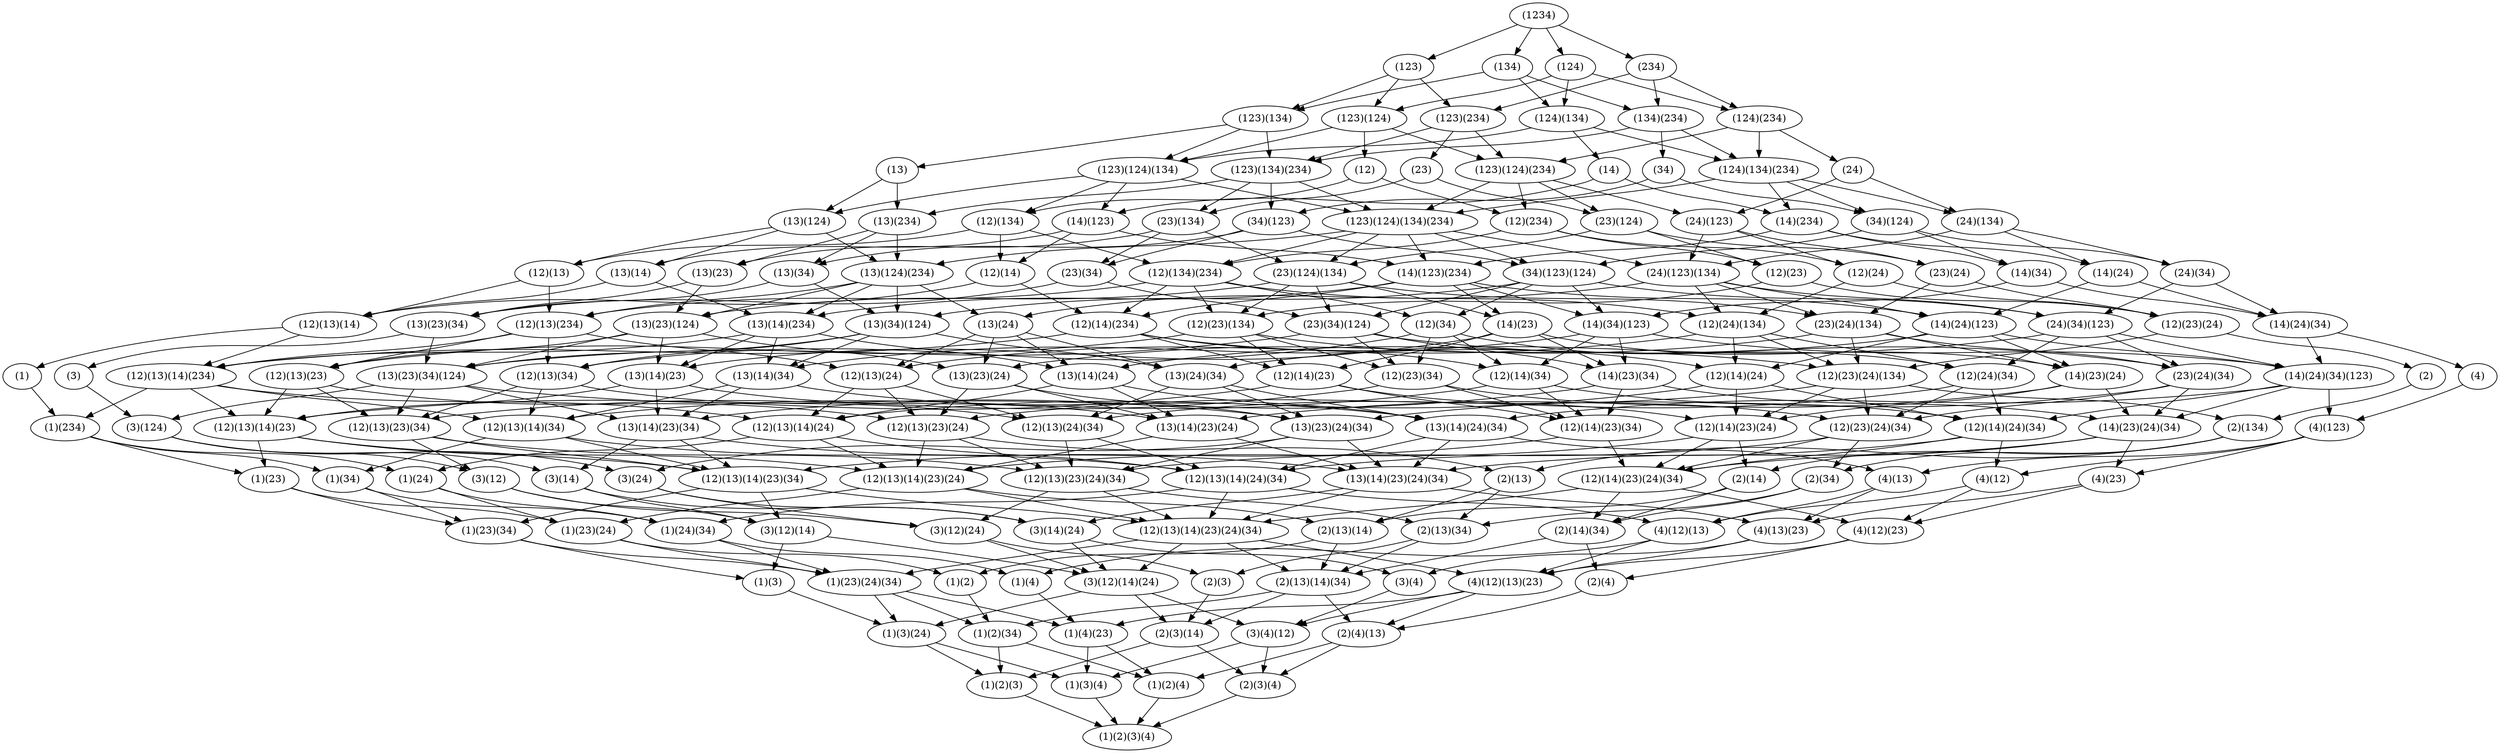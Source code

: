 digraph {
	0 [label="(1)"]
	1 [label="(2)"]
	2 [label="(3)"]
	3 [label="(4)"]
	4 [label="(12)"]
	5 [label="(13)"]
	6 [label="(14)"]
	7 [label="(23)"]
	8 [label="(24)"]
	9 [label="(34)"]
	10 [label="(123)"]
	11 [label="(124)"]
	12 [label="(134)"]
	13 [label="(234)"]
	14 [label="(1234)"]
	15 [label="(1)(2)"]
	16 [label="(1)(3)"]
	17 [label="(1)(4)"]
	18 [label="(1)(23)"]
	19 [label="(1)(24)"]
	20 [label="(1)(34)"]
	21 [label="(1)(234)"]
	22 [label="(2)(3)"]
	23 [label="(2)(4)"]
	24 [label="(2)(13)"]
	25 [label="(2)(14)"]
	26 [label="(2)(34)"]
	27 [label="(2)(134)"]
	28 [label="(3)(4)"]
	29 [label="(3)(12)"]
	30 [label="(3)(14)"]
	31 [label="(3)(24)"]
	32 [label="(3)(124)"]
	33 [label="(4)(12)"]
	34 [label="(4)(13)"]
	35 [label="(4)(23)"]
	36 [label="(4)(123)"]
	37 [label="(12)(13)"]
	38 [label="(12)(14)"]
	39 [label="(12)(23)"]
	40 [label="(12)(24)"]
	41 [label="(12)(34)"]
	42 [label="(12)(134)"]
	43 [label="(12)(234)"]
	44 [label="(13)(14)"]
	45 [label="(13)(23)"]
	46 [label="(13)(24)"]
	47 [label="(13)(34)"]
	48 [label="(13)(124)"]
	49 [label="(13)(234)"]
	50 [label="(14)(23)"]
	51 [label="(14)(24)"]
	52 [label="(14)(34)"]
	53 [label="(14)(123)"]
	54 [label="(14)(234)"]
	55 [label="(23)(24)"]
	56 [label="(23)(34)"]
	57 [label="(23)(124)"]
	58 [label="(23)(134)"]
	59 [label="(24)(34)"]
	60 [label="(24)(123)"]
	61 [label="(24)(134)"]
	62 [label="(34)(123)"]
	63 [label="(34)(124)"]
	64 [label="(123)(124)"]
	65 [label="(123)(134)"]
	66 [label="(123)(234)"]
	67 [label="(124)(134)"]
	68 [label="(124)(234)"]
	69 [label="(134)(234)"]
	70 [label="(1)(2)(3)"]
	71 [label="(1)(2)(4)"]
	72 [label="(1)(2)(34)"]
	73 [label="(1)(3)(4)"]
	74 [label="(1)(3)(24)"]
	75 [label="(1)(4)(23)"]
	76 [label="(1)(23)(24)"]
	77 [label="(1)(23)(34)"]
	78 [label="(1)(24)(34)"]
	79 [label="(2)(3)(4)"]
	80 [label="(2)(3)(14)"]
	81 [label="(2)(4)(13)"]
	82 [label="(2)(13)(14)"]
	83 [label="(2)(13)(34)"]
	84 [label="(2)(14)(34)"]
	85 [label="(3)(4)(12)"]
	86 [label="(3)(12)(14)"]
	87 [label="(3)(12)(24)"]
	88 [label="(3)(14)(24)"]
	89 [label="(4)(12)(13)"]
	90 [label="(4)(12)(23)"]
	91 [label="(4)(13)(23)"]
	92 [label="(12)(13)(14)"]
	93 [label="(12)(13)(23)"]
	94 [label="(12)(13)(24)"]
	95 [label="(12)(13)(34)"]
	96 [label="(12)(13)(234)"]
	97 [label="(12)(14)(23)"]
	98 [label="(12)(14)(24)"]
	99 [label="(12)(14)(34)"]
	100 [label="(12)(14)(234)"]
	101 [label="(12)(23)(24)"]
	102 [label="(12)(23)(34)"]
	103 [label="(12)(23)(134)"]
	104 [label="(12)(24)(34)"]
	105 [label="(12)(24)(134)"]
	106 [label="(12)(134)(234)"]
	107 [label="(13)(14)(23)"]
	108 [label="(13)(14)(24)"]
	109 [label="(13)(14)(34)"]
	110 [label="(13)(14)(234)"]
	111 [label="(13)(23)(24)"]
	112 [label="(13)(23)(34)"]
	113 [label="(13)(23)(124)"]
	114 [label="(13)(24)(34)"]
	115 [label="(13)(34)(124)"]
	116 [label="(13)(124)(234)"]
	117 [label="(14)(23)(24)"]
	118 [label="(14)(23)(34)"]
	119 [label="(14)(24)(34)"]
	120 [label="(14)(24)(123)"]
	121 [label="(14)(34)(123)"]
	122 [label="(14)(123)(234)"]
	123 [label="(23)(24)(34)"]
	124 [label="(23)(24)(134)"]
	125 [label="(23)(34)(124)"]
	126 [label="(23)(124)(134)"]
	127 [label="(24)(34)(123)"]
	128 [label="(24)(123)(134)"]
	129 [label="(34)(123)(124)"]
	130 [label="(123)(124)(134)"]
	131 [label="(123)(124)(234)"]
	132 [label="(123)(134)(234)"]
	133 [label="(124)(134)(234)"]
	134 [label="(1)(2)(3)(4)"]
	135 [label="(1)(23)(24)(34)"]
	136 [label="(2)(13)(14)(34)"]
	137 [label="(3)(12)(14)(24)"]
	138 [label="(4)(12)(13)(23)"]
	139 [label="(12)(13)(14)(23)"]
	140 [label="(12)(13)(14)(24)"]
	141 [label="(12)(13)(14)(34)"]
	142 [label="(12)(13)(14)(234)"]
	143 [label="(12)(13)(23)(24)"]
	144 [label="(12)(13)(23)(34)"]
	145 [label="(12)(13)(24)(34)"]
	146 [label="(12)(14)(23)(24)"]
	147 [label="(12)(14)(23)(34)"]
	148 [label="(12)(14)(24)(34)"]
	149 [label="(12)(23)(24)(34)"]
	150 [label="(12)(23)(24)(134)"]
	151 [label="(13)(14)(23)(24)"]
	152 [label="(13)(14)(23)(34)"]
	153 [label="(13)(14)(24)(34)"]
	154 [label="(13)(23)(24)(34)"]
	155 [label="(13)(23)(34)(124)"]
	156 [label="(14)(23)(24)(34)"]
	157 [label="(14)(24)(34)(123)"]
	158 [label="(123)(124)(134)(234)"]
	159 [label="(12)(13)(14)(23)(24)"]
	160 [label="(12)(13)(14)(23)(34)"]
	161 [label="(12)(13)(14)(24)(34)"]
	162 [label="(12)(13)(23)(24)(34)"]
	163 [label="(12)(14)(23)(24)(34)"]
	164 [label="(13)(14)(23)(24)(34)"]
	165 [label="(12)(13)(14)(23)(24)(34)"]
	92 -> 0
	101 -> 1
	112 -> 2
	119 -> 3
	64 -> 4
	65 -> 5
	67 -> 6
	66 -> 7
	68 -> 8
	69 -> 9
	14 -> 10
	14 -> 11
	14 -> 12
	14 -> 13
	76 -> 15
	82 -> 15
	77 -> 16
	86 -> 16
	78 -> 17
	89 -> 17
	21 -> 18
	139 -> 18
	21 -> 19
	140 -> 19
	21 -> 20
	141 -> 20
	0 -> 21
	142 -> 21
	83 -> 22
	87 -> 22
	84 -> 23
	90 -> 23
	27 -> 24
	143 -> 24
	27 -> 25
	146 -> 25
	27 -> 26
	149 -> 26
	1 -> 27
	150 -> 27
	88 -> 28
	91 -> 28
	32 -> 29
	144 -> 29
	32 -> 30
	152 -> 30
	32 -> 31
	154 -> 31
	2 -> 32
	155 -> 32
	36 -> 33
	148 -> 33
	36 -> 34
	153 -> 34
	36 -> 35
	156 -> 35
	3 -> 36
	157 -> 36
	42 -> 37
	48 -> 37
	42 -> 38
	53 -> 38
	43 -> 39
	57 -> 39
	43 -> 40
	60 -> 40
	106 -> 41
	129 -> 41
	4 -> 42
	130 -> 42
	4 -> 43
	131 -> 43
	48 -> 44
	53 -> 44
	49 -> 45
	58 -> 45
	116 -> 46
	128 -> 46
	49 -> 47
	62 -> 47
	5 -> 48
	130 -> 48
	5 -> 49
	132 -> 49
	122 -> 50
	126 -> 50
	54 -> 51
	61 -> 51
	54 -> 52
	63 -> 52
	6 -> 53
	130 -> 53
	6 -> 54
	133 -> 54
	57 -> 55
	60 -> 55
	58 -> 56
	62 -> 56
	7 -> 57
	131 -> 57
	7 -> 58
	132 -> 58
	61 -> 59
	63 -> 59
	8 -> 60
	131 -> 60
	8 -> 61
	133 -> 61
	9 -> 62
	132 -> 62
	9 -> 63
	133 -> 63
	10 -> 64
	11 -> 64
	10 -> 65
	12 -> 65
	10 -> 66
	13 -> 66
	11 -> 67
	12 -> 67
	11 -> 68
	13 -> 68
	12 -> 69
	13 -> 69
	72 -> 70
	74 -> 70
	80 -> 70
	72 -> 71
	75 -> 71
	81 -> 71
	15 -> 72
	135 -> 72
	136 -> 72
	74 -> 73
	75 -> 73
	85 -> 73
	16 -> 74
	135 -> 74
	137 -> 74
	17 -> 75
	135 -> 75
	138 -> 75
	18 -> 76
	19 -> 76
	159 -> 76
	18 -> 77
	20 -> 77
	160 -> 77
	19 -> 78
	20 -> 78
	161 -> 78
	80 -> 79
	81 -> 79
	85 -> 79
	22 -> 80
	136 -> 80
	137 -> 80
	23 -> 81
	136 -> 81
	138 -> 81
	24 -> 82
	25 -> 82
	159 -> 82
	24 -> 83
	26 -> 83
	162 -> 83
	25 -> 84
	26 -> 84
	163 -> 84
	28 -> 85
	137 -> 85
	138 -> 85
	29 -> 86
	30 -> 86
	160 -> 86
	29 -> 87
	31 -> 87
	162 -> 87
	30 -> 88
	31 -> 88
	164 -> 88
	33 -> 89
	34 -> 89
	161 -> 89
	33 -> 90
	35 -> 90
	163 -> 90
	34 -> 91
	35 -> 91
	164 -> 91
	37 -> 92
	38 -> 92
	44 -> 92
	96 -> 93
	103 -> 93
	113 -> 93
	46 -> 94
	96 -> 94
	105 -> 94
	41 -> 95
	96 -> 95
	115 -> 95
	37 -> 96
	106 -> 96
	116 -> 96
	50 -> 97
	100 -> 97
	103 -> 97
	100 -> 98
	105 -> 98
	120 -> 98
	41 -> 99
	100 -> 99
	121 -> 99
	38 -> 100
	106 -> 100
	122 -> 100
	39 -> 101
	40 -> 101
	55 -> 101
	41 -> 102
	103 -> 102
	125 -> 102
	39 -> 103
	106 -> 103
	126 -> 103
	41 -> 104
	105 -> 104
	127 -> 104
	40 -> 105
	106 -> 105
	128 -> 105
	42 -> 106
	43 -> 106
	158 -> 106
	50 -> 107
	110 -> 107
	113 -> 107
	46 -> 108
	110 -> 108
	120 -> 108
	110 -> 109
	115 -> 109
	121 -> 109
	44 -> 110
	116 -> 110
	122 -> 110
	46 -> 111
	113 -> 111
	124 -> 111
	45 -> 112
	47 -> 112
	56 -> 112
	45 -> 113
	116 -> 113
	126 -> 113
	46 -> 114
	115 -> 114
	127 -> 114
	47 -> 115
	116 -> 115
	129 -> 115
	48 -> 116
	49 -> 116
	158 -> 116
	50 -> 117
	120 -> 117
	124 -> 117
	50 -> 118
	121 -> 118
	125 -> 118
	51 -> 119
	52 -> 119
	59 -> 119
	51 -> 120
	122 -> 120
	128 -> 120
	52 -> 121
	122 -> 121
	129 -> 121
	53 -> 122
	54 -> 122
	158 -> 122
	124 -> 123
	125 -> 123
	127 -> 123
	55 -> 124
	126 -> 124
	128 -> 124
	56 -> 125
	126 -> 125
	129 -> 125
	57 -> 126
	58 -> 126
	158 -> 126
	59 -> 127
	128 -> 127
	129 -> 127
	60 -> 128
	61 -> 128
	158 -> 128
	62 -> 129
	63 -> 129
	158 -> 129
	64 -> 130
	65 -> 130
	67 -> 130
	64 -> 131
	66 -> 131
	68 -> 131
	65 -> 132
	66 -> 132
	69 -> 132
	67 -> 133
	68 -> 133
	69 -> 133
	70 -> 134
	71 -> 134
	73 -> 134
	79 -> 134
	76 -> 135
	77 -> 135
	78 -> 135
	165 -> 135
	82 -> 136
	83 -> 136
	84 -> 136
	165 -> 136
	86 -> 137
	87 -> 137
	88 -> 137
	165 -> 137
	89 -> 138
	90 -> 138
	91 -> 138
	165 -> 138
	93 -> 139
	97 -> 139
	107 -> 139
	142 -> 139
	94 -> 140
	98 -> 140
	108 -> 140
	142 -> 140
	95 -> 141
	99 -> 141
	109 -> 141
	142 -> 141
	92 -> 142
	96 -> 142
	100 -> 142
	110 -> 142
	93 -> 143
	94 -> 143
	111 -> 143
	150 -> 143
	93 -> 144
	95 -> 144
	102 -> 144
	155 -> 144
	94 -> 145
	95 -> 145
	104 -> 145
	114 -> 145
	97 -> 146
	98 -> 146
	117 -> 146
	150 -> 146
	97 -> 147
	99 -> 147
	102 -> 147
	118 -> 147
	98 -> 148
	99 -> 148
	104 -> 148
	157 -> 148
	102 -> 149
	104 -> 149
	123 -> 149
	150 -> 149
	101 -> 150
	103 -> 150
	105 -> 150
	124 -> 150
	107 -> 151
	108 -> 151
	111 -> 151
	117 -> 151
	107 -> 152
	109 -> 152
	118 -> 152
	155 -> 152
	108 -> 153
	109 -> 153
	114 -> 153
	157 -> 153
	111 -> 154
	114 -> 154
	123 -> 154
	155 -> 154
	112 -> 155
	113 -> 155
	115 -> 155
	125 -> 155
	117 -> 156
	118 -> 156
	123 -> 156
	157 -> 156
	119 -> 157
	120 -> 157
	121 -> 157
	127 -> 157
	130 -> 158
	131 -> 158
	132 -> 158
	133 -> 158
	139 -> 159
	140 -> 159
	143 -> 159
	146 -> 159
	151 -> 159
	139 -> 160
	141 -> 160
	144 -> 160
	147 -> 160
	152 -> 160
	140 -> 161
	141 -> 161
	145 -> 161
	148 -> 161
	153 -> 161
	143 -> 162
	144 -> 162
	145 -> 162
	149 -> 162
	154 -> 162
	146 -> 163
	147 -> 163
	148 -> 163
	149 -> 163
	156 -> 163
	151 -> 164
	152 -> 164
	153 -> 164
	154 -> 164
	156 -> 164
	159 -> 165
	160 -> 165
	161 -> 165
	162 -> 165
	163 -> 165
	164 -> 165
}
